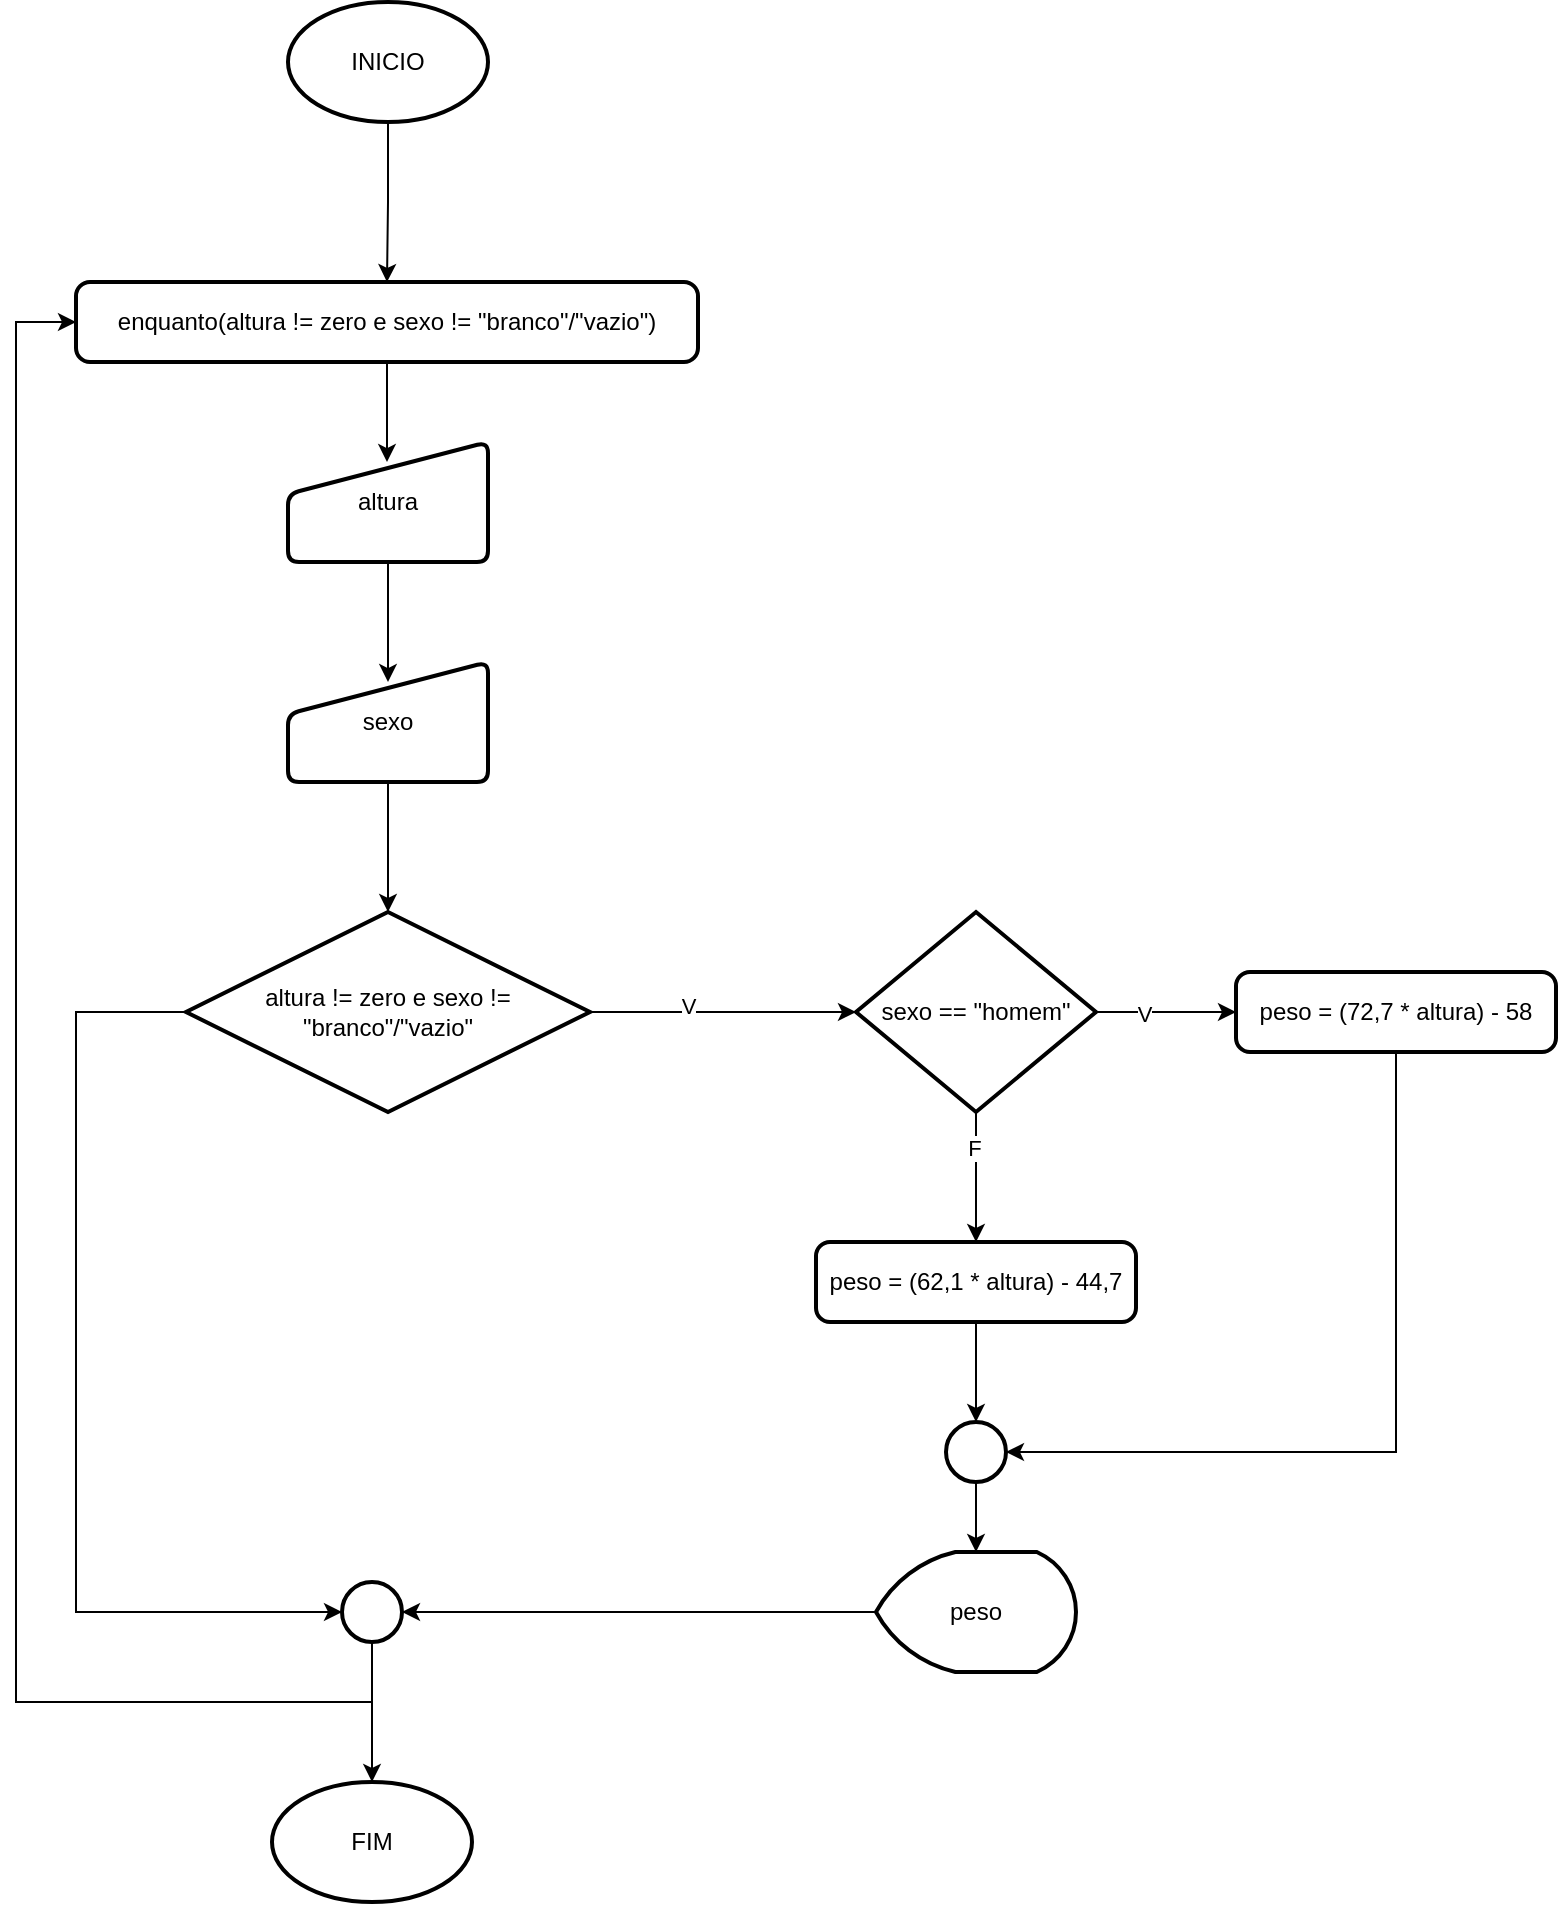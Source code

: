 <mxfile version="26.0.8">
  <diagram name="Página-1" id="Gw_IPEokre0BNGSWtecG">
    <mxGraphModel dx="1390" dy="761" grid="1" gridSize="10" guides="1" tooltips="1" connect="1" arrows="1" fold="1" page="1" pageScale="1" pageWidth="827" pageHeight="1169" math="0" shadow="0">
      <root>
        <mxCell id="0" />
        <mxCell id="1" parent="0" />
        <mxCell id="VDHAB2_IQnz5-odZ5Lso-22" style="edgeStyle=orthogonalEdgeStyle;rounded=0;orthogonalLoop=1;jettySize=auto;html=1;entryX=0.5;entryY=0;entryDx=0;entryDy=0;" edge="1" parent="1" source="VDHAB2_IQnz5-odZ5Lso-1" target="VDHAB2_IQnz5-odZ5Lso-3">
          <mxGeometry relative="1" as="geometry" />
        </mxCell>
        <mxCell id="VDHAB2_IQnz5-odZ5Lso-1" value="INICIO" style="strokeWidth=2;html=1;shape=mxgraph.flowchart.start_1;whiteSpace=wrap;" vertex="1" parent="1">
          <mxGeometry x="165" y="30" width="100" height="60" as="geometry" />
        </mxCell>
        <mxCell id="VDHAB2_IQnz5-odZ5Lso-2" value="FIM" style="strokeWidth=2;html=1;shape=mxgraph.flowchart.start_1;whiteSpace=wrap;" vertex="1" parent="1">
          <mxGeometry x="157" y="920" width="100" height="60" as="geometry" />
        </mxCell>
        <mxCell id="VDHAB2_IQnz5-odZ5Lso-3" value="enquanto(altura != zero e sexo != &quot;branco&quot;/&quot;vazio&quot;)" style="rounded=1;whiteSpace=wrap;html=1;absoluteArcSize=1;arcSize=14;strokeWidth=2;" vertex="1" parent="1">
          <mxGeometry x="59" y="170" width="311" height="40" as="geometry" />
        </mxCell>
        <mxCell id="VDHAB2_IQnz5-odZ5Lso-4" value="altura" style="html=1;strokeWidth=2;shape=manualInput;whiteSpace=wrap;rounded=1;size=26;arcSize=11;" vertex="1" parent="1">
          <mxGeometry x="165" y="250" width="100" height="60" as="geometry" />
        </mxCell>
        <mxCell id="VDHAB2_IQnz5-odZ5Lso-5" value="sexo" style="html=1;strokeWidth=2;shape=manualInput;whiteSpace=wrap;rounded=1;size=26;arcSize=11;" vertex="1" parent="1">
          <mxGeometry x="165" y="360" width="100" height="60" as="geometry" />
        </mxCell>
        <mxCell id="VDHAB2_IQnz5-odZ5Lso-6" value="altura != zero e sexo != &quot;branco&quot;/&quot;vazio&quot;" style="strokeWidth=2;html=1;shape=mxgraph.flowchart.decision;whiteSpace=wrap;" vertex="1" parent="1">
          <mxGeometry x="114" y="485" width="202" height="100" as="geometry" />
        </mxCell>
        <mxCell id="VDHAB2_IQnz5-odZ5Lso-8" style="edgeStyle=orthogonalEdgeStyle;rounded=0;orthogonalLoop=1;jettySize=auto;html=1;entryX=0.495;entryY=0.167;entryDx=0;entryDy=0;entryPerimeter=0;" edge="1" parent="1" source="VDHAB2_IQnz5-odZ5Lso-3" target="VDHAB2_IQnz5-odZ5Lso-4">
          <mxGeometry relative="1" as="geometry" />
        </mxCell>
        <mxCell id="VDHAB2_IQnz5-odZ5Lso-9" style="edgeStyle=orthogonalEdgeStyle;rounded=0;orthogonalLoop=1;jettySize=auto;html=1;entryX=0.5;entryY=0.167;entryDx=0;entryDy=0;entryPerimeter=0;" edge="1" parent="1" source="VDHAB2_IQnz5-odZ5Lso-4" target="VDHAB2_IQnz5-odZ5Lso-5">
          <mxGeometry relative="1" as="geometry" />
        </mxCell>
        <mxCell id="VDHAB2_IQnz5-odZ5Lso-10" style="edgeStyle=orthogonalEdgeStyle;rounded=0;orthogonalLoop=1;jettySize=auto;html=1;entryX=0.5;entryY=0;entryDx=0;entryDy=0;entryPerimeter=0;" edge="1" parent="1" source="VDHAB2_IQnz5-odZ5Lso-5" target="VDHAB2_IQnz5-odZ5Lso-6">
          <mxGeometry relative="1" as="geometry" />
        </mxCell>
        <mxCell id="VDHAB2_IQnz5-odZ5Lso-11" value="peso = (72,7 * altura) - 58" style="rounded=1;whiteSpace=wrap;html=1;absoluteArcSize=1;arcSize=14;strokeWidth=2;" vertex="1" parent="1">
          <mxGeometry x="639" y="515" width="160" height="40" as="geometry" />
        </mxCell>
        <mxCell id="VDHAB2_IQnz5-odZ5Lso-12" value="peso = (62,1 * altura) - 44,7" style="rounded=1;whiteSpace=wrap;html=1;absoluteArcSize=1;arcSize=14;strokeWidth=2;" vertex="1" parent="1">
          <mxGeometry x="429" y="650" width="160" height="40" as="geometry" />
        </mxCell>
        <mxCell id="VDHAB2_IQnz5-odZ5Lso-13" value="peso" style="strokeWidth=2;html=1;shape=mxgraph.flowchart.display;whiteSpace=wrap;" vertex="1" parent="1">
          <mxGeometry x="459" y="805" width="100" height="60" as="geometry" />
        </mxCell>
        <mxCell id="VDHAB2_IQnz5-odZ5Lso-45" style="edgeStyle=orthogonalEdgeStyle;rounded=0;orthogonalLoop=1;jettySize=auto;html=1;entryX=0;entryY=0.5;entryDx=0;entryDy=0;" edge="1" parent="1" source="VDHAB2_IQnz5-odZ5Lso-17" target="VDHAB2_IQnz5-odZ5Lso-3">
          <mxGeometry relative="1" as="geometry">
            <Array as="points">
              <mxPoint x="207" y="880" />
              <mxPoint x="29" y="880" />
              <mxPoint x="29" y="190" />
            </Array>
          </mxGeometry>
        </mxCell>
        <mxCell id="VDHAB2_IQnz5-odZ5Lso-17" value="" style="strokeWidth=2;html=1;shape=mxgraph.flowchart.start_2;whiteSpace=wrap;" vertex="1" parent="1">
          <mxGeometry x="192" y="820" width="30" height="30" as="geometry" />
        </mxCell>
        <mxCell id="VDHAB2_IQnz5-odZ5Lso-32" style="edgeStyle=orthogonalEdgeStyle;rounded=0;orthogonalLoop=1;jettySize=auto;html=1;entryX=0;entryY=0.5;entryDx=0;entryDy=0;" edge="1" parent="1" source="VDHAB2_IQnz5-odZ5Lso-27" target="VDHAB2_IQnz5-odZ5Lso-11">
          <mxGeometry relative="1" as="geometry" />
        </mxCell>
        <mxCell id="VDHAB2_IQnz5-odZ5Lso-34" value="V" style="edgeLabel;html=1;align=center;verticalAlign=middle;resizable=0;points=[];" vertex="1" connectable="0" parent="VDHAB2_IQnz5-odZ5Lso-32">
          <mxGeometry x="-0.314" y="-1" relative="1" as="geometry">
            <mxPoint as="offset" />
          </mxGeometry>
        </mxCell>
        <mxCell id="VDHAB2_IQnz5-odZ5Lso-33" style="edgeStyle=orthogonalEdgeStyle;rounded=0;orthogonalLoop=1;jettySize=auto;html=1;" edge="1" parent="1" source="VDHAB2_IQnz5-odZ5Lso-27" target="VDHAB2_IQnz5-odZ5Lso-12">
          <mxGeometry relative="1" as="geometry" />
        </mxCell>
        <mxCell id="VDHAB2_IQnz5-odZ5Lso-35" value="F" style="edgeLabel;html=1;align=center;verticalAlign=middle;resizable=0;points=[];" vertex="1" connectable="0" parent="VDHAB2_IQnz5-odZ5Lso-33">
          <mxGeometry x="-0.446" y="-1" relative="1" as="geometry">
            <mxPoint as="offset" />
          </mxGeometry>
        </mxCell>
        <mxCell id="VDHAB2_IQnz5-odZ5Lso-27" value="sexo == &quot;homem&quot;" style="strokeWidth=2;html=1;shape=mxgraph.flowchart.decision;whiteSpace=wrap;" vertex="1" parent="1">
          <mxGeometry x="449" y="485" width="120" height="100" as="geometry" />
        </mxCell>
        <mxCell id="VDHAB2_IQnz5-odZ5Lso-28" style="edgeStyle=orthogonalEdgeStyle;rounded=0;orthogonalLoop=1;jettySize=auto;html=1;entryX=0;entryY=0.5;entryDx=0;entryDy=0;entryPerimeter=0;" edge="1" parent="1" source="VDHAB2_IQnz5-odZ5Lso-6" target="VDHAB2_IQnz5-odZ5Lso-27">
          <mxGeometry relative="1" as="geometry" />
        </mxCell>
        <mxCell id="VDHAB2_IQnz5-odZ5Lso-30" value="V" style="edgeLabel;html=1;align=center;verticalAlign=middle;resizable=0;points=[];" vertex="1" connectable="0" parent="VDHAB2_IQnz5-odZ5Lso-28">
          <mxGeometry x="-0.262" y="3" relative="1" as="geometry">
            <mxPoint as="offset" />
          </mxGeometry>
        </mxCell>
        <mxCell id="VDHAB2_IQnz5-odZ5Lso-37" value="" style="strokeWidth=2;html=1;shape=mxgraph.flowchart.start_2;whiteSpace=wrap;" vertex="1" parent="1">
          <mxGeometry x="494" y="740" width="30" height="30" as="geometry" />
        </mxCell>
        <mxCell id="VDHAB2_IQnz5-odZ5Lso-39" style="edgeStyle=orthogonalEdgeStyle;rounded=0;orthogonalLoop=1;jettySize=auto;html=1;entryX=0.5;entryY=0;entryDx=0;entryDy=0;entryPerimeter=0;" edge="1" parent="1" source="VDHAB2_IQnz5-odZ5Lso-12" target="VDHAB2_IQnz5-odZ5Lso-37">
          <mxGeometry relative="1" as="geometry" />
        </mxCell>
        <mxCell id="VDHAB2_IQnz5-odZ5Lso-40" style="edgeStyle=orthogonalEdgeStyle;rounded=0;orthogonalLoop=1;jettySize=auto;html=1;entryX=1;entryY=0.5;entryDx=0;entryDy=0;entryPerimeter=0;" edge="1" parent="1" source="VDHAB2_IQnz5-odZ5Lso-11" target="VDHAB2_IQnz5-odZ5Lso-37">
          <mxGeometry relative="1" as="geometry">
            <Array as="points">
              <mxPoint x="719" y="755" />
            </Array>
          </mxGeometry>
        </mxCell>
        <mxCell id="VDHAB2_IQnz5-odZ5Lso-41" style="edgeStyle=orthogonalEdgeStyle;rounded=0;orthogonalLoop=1;jettySize=auto;html=1;entryX=0.5;entryY=0;entryDx=0;entryDy=0;entryPerimeter=0;" edge="1" parent="1" source="VDHAB2_IQnz5-odZ5Lso-37" target="VDHAB2_IQnz5-odZ5Lso-13">
          <mxGeometry relative="1" as="geometry" />
        </mxCell>
        <mxCell id="VDHAB2_IQnz5-odZ5Lso-42" style="edgeStyle=orthogonalEdgeStyle;rounded=0;orthogonalLoop=1;jettySize=auto;html=1;entryX=0;entryY=0.5;entryDx=0;entryDy=0;entryPerimeter=0;" edge="1" parent="1" source="VDHAB2_IQnz5-odZ5Lso-6" target="VDHAB2_IQnz5-odZ5Lso-17">
          <mxGeometry relative="1" as="geometry">
            <Array as="points">
              <mxPoint x="59" y="535" />
              <mxPoint x="59" y="835" />
            </Array>
          </mxGeometry>
        </mxCell>
        <mxCell id="VDHAB2_IQnz5-odZ5Lso-43" style="edgeStyle=orthogonalEdgeStyle;rounded=0;orthogonalLoop=1;jettySize=auto;html=1;entryX=1;entryY=0.5;entryDx=0;entryDy=0;entryPerimeter=0;" edge="1" parent="1" source="VDHAB2_IQnz5-odZ5Lso-13" target="VDHAB2_IQnz5-odZ5Lso-17">
          <mxGeometry relative="1" as="geometry" />
        </mxCell>
        <mxCell id="VDHAB2_IQnz5-odZ5Lso-44" style="edgeStyle=orthogonalEdgeStyle;rounded=0;orthogonalLoop=1;jettySize=auto;html=1;entryX=0.5;entryY=0;entryDx=0;entryDy=0;entryPerimeter=0;" edge="1" parent="1" source="VDHAB2_IQnz5-odZ5Lso-17" target="VDHAB2_IQnz5-odZ5Lso-2">
          <mxGeometry relative="1" as="geometry" />
        </mxCell>
      </root>
    </mxGraphModel>
  </diagram>
</mxfile>
